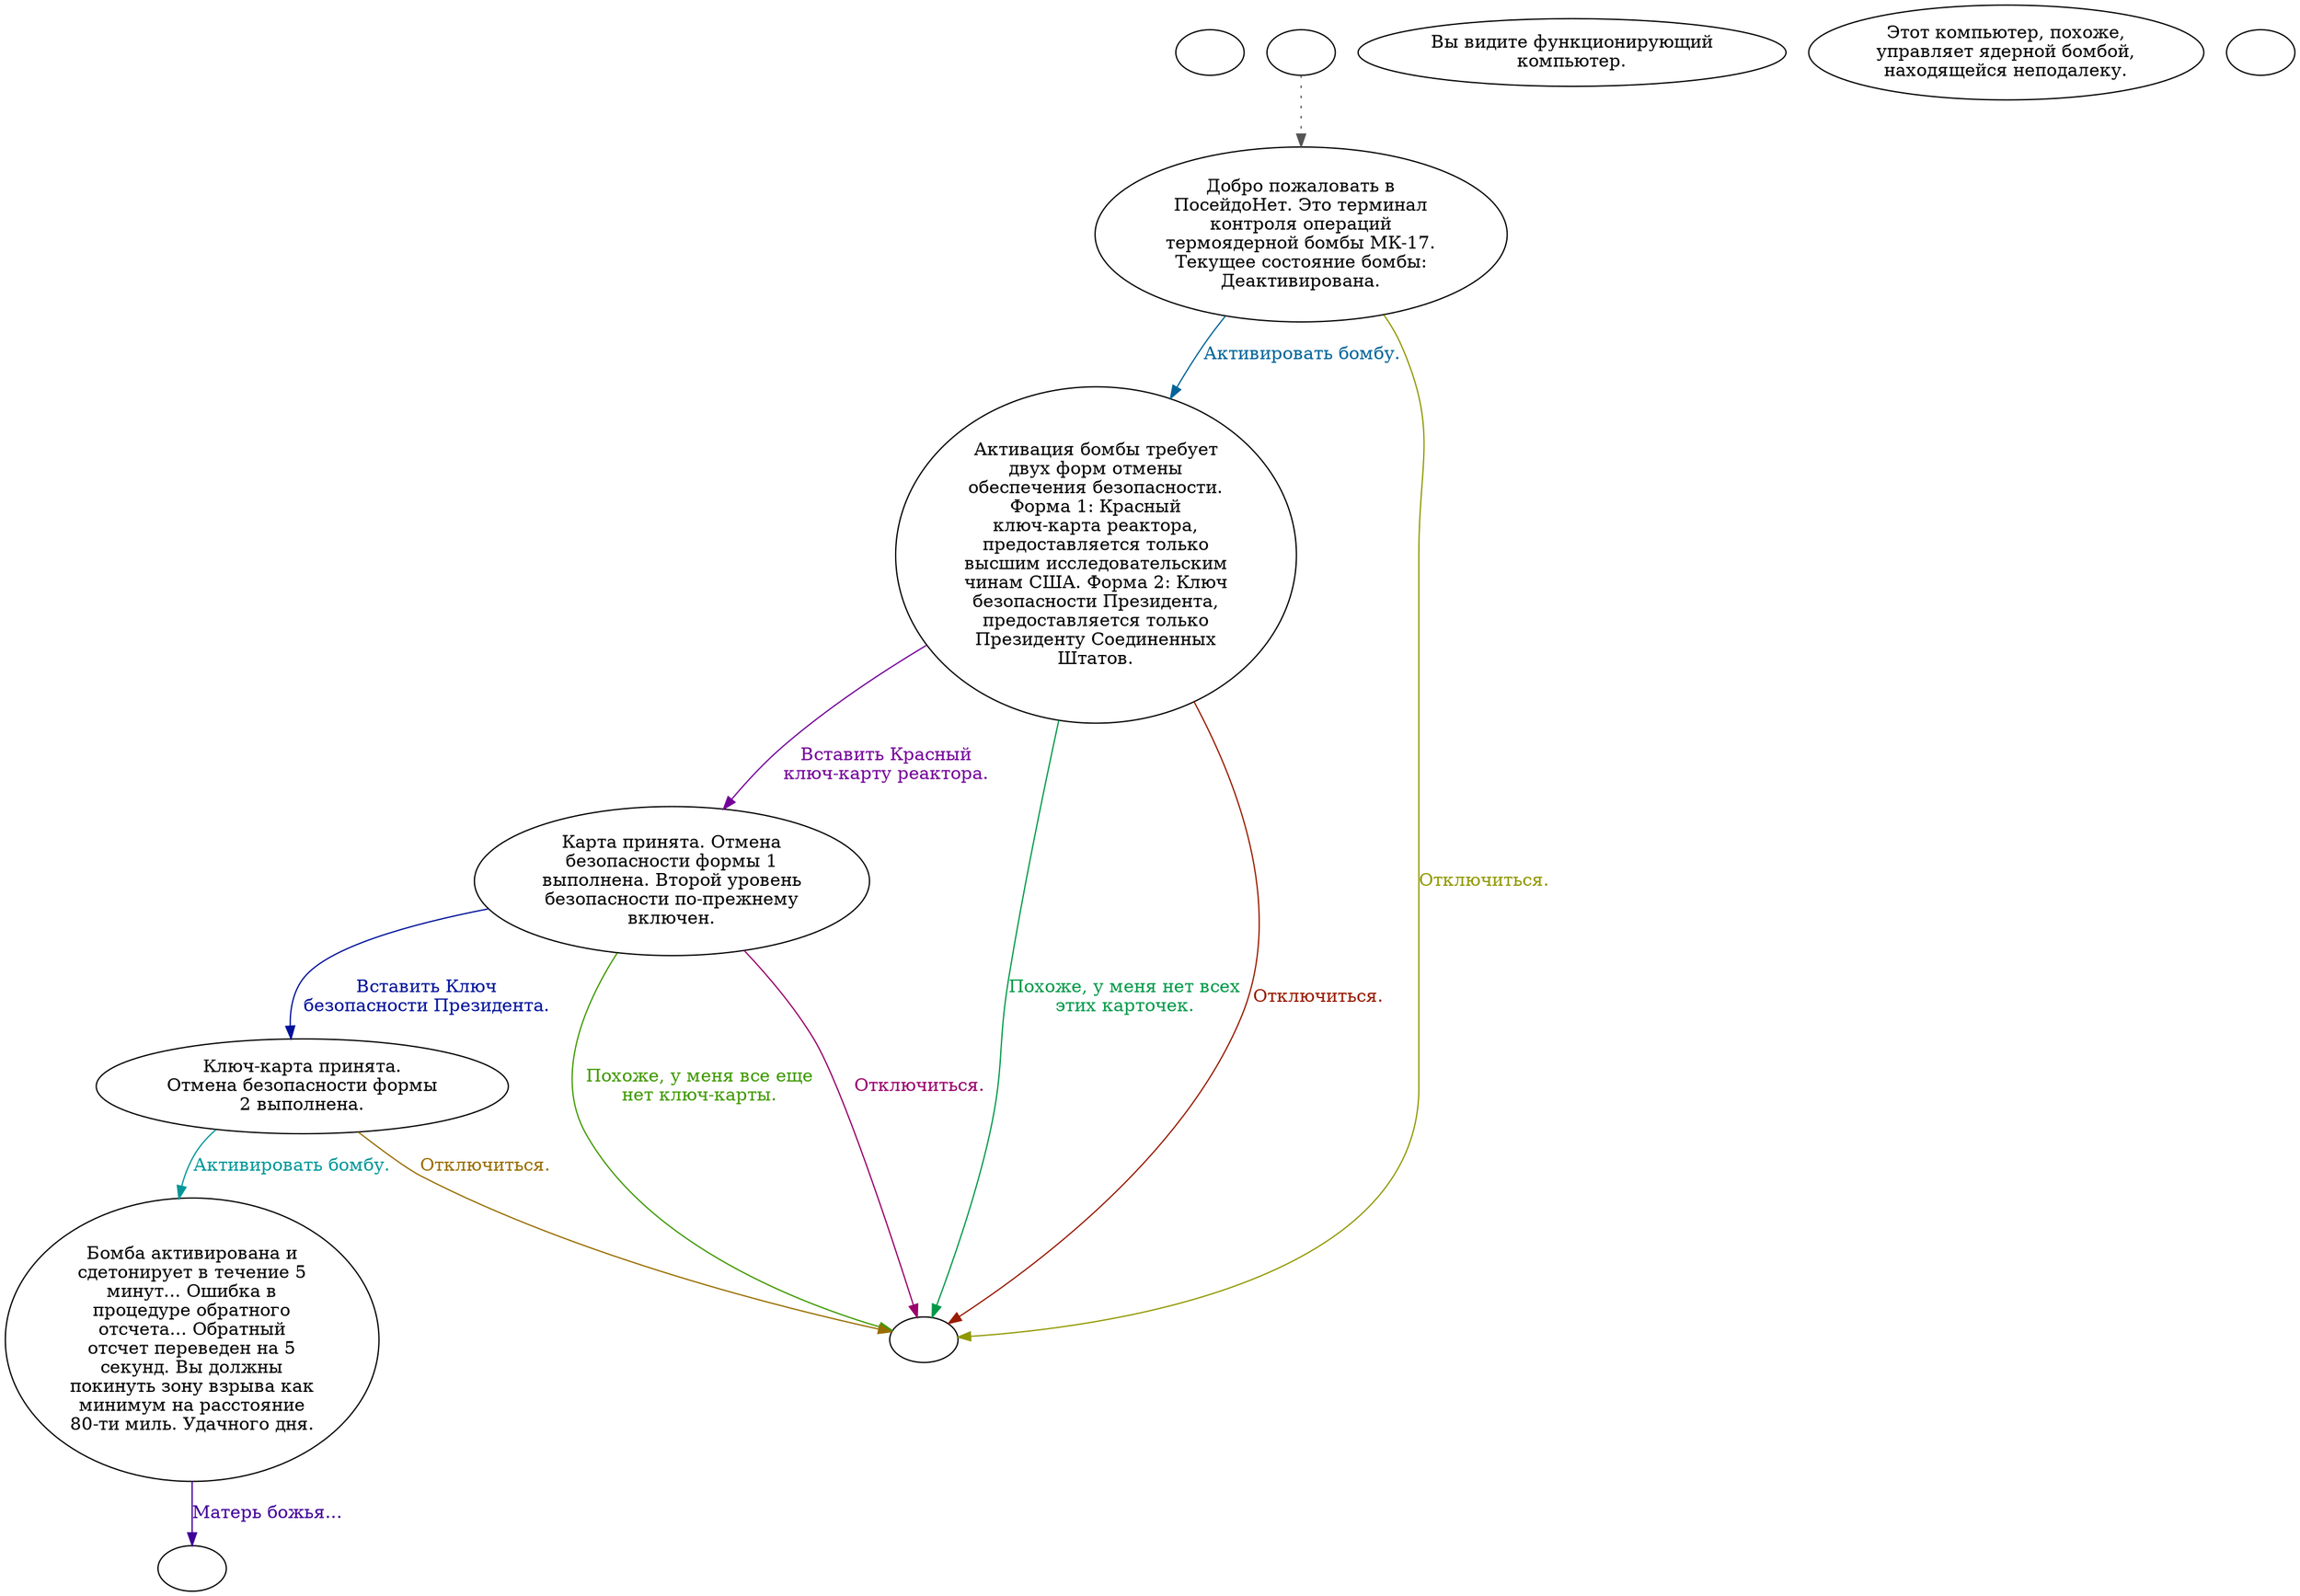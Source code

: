 digraph qinuke {
  "start" [style=filled       fillcolor="#FFFFFF"       color="#000000"]
  "start" [label=""]
  "use_p_proc" [style=filled       fillcolor="#FFFFFF"       color="#000000"]
  "use_p_proc" -> "Node000" [style=dotted color="#555555"]
  "use_p_proc" [label=""]
  "look_at_p_proc" [style=filled       fillcolor="#FFFFFF"       color="#000000"]
  "look_at_p_proc" [label="Вы видите функционирующий\nкомпьютер."]
  "description_p_proc" [style=filled       fillcolor="#FFFFFF"       color="#000000"]
  "description_p_proc" [label="Этот компьютер, похоже,\nуправляет ядерной бомбой,\nнаходящейся неподалеку."]
  "timed_event_p_proc" [style=filled       fillcolor="#FFFFFF"       color="#000000"]
  "timed_event_p_proc" [label=""]
  "Node000" [style=filled       fillcolor="#FFFFFF"       color="#000000"]
  "Node000" [label="Добро пожаловать в\nПосейдоНет. Это терминал\nконтроля операций\nтермоядерной бомбы МК-17.\nТекущее состояние бомбы:\nДеактивирована."]
  "Node000" -> "Node001" [label="Активировать бомбу." color="#006499" fontcolor="#006499"]
  "Node000" -> "Node999" [label="Отключиться." color="#919900" fontcolor="#919900"]
  "Node001" [style=filled       fillcolor="#FFFFFF"       color="#000000"]
  "Node001" [label="Активация бомбы требует\nдвух форм отмены\nобеспечения безопасности.\nФорма 1: Красный\nключ-карта реактора,\nпредоставляется только\nвысшим исследовательским\nчинам США. Форма 2: Ключ\nбезопасности Президента,\nпредоставляется только\nПрезиденту Соединенных\nШтатов."]
  "Node001" -> "Node002" [label="Вставить Красный\nключ-карту реактора." color="#740099" fontcolor="#740099"]
  "Node001" -> "Node999" [label="Похоже, у меня нет всех\nэтих карточек." color="#009948" fontcolor="#009948"]
  "Node001" -> "Node999" [label="Отключиться." color="#991B00" fontcolor="#991B00"]
  "Node002" [style=filled       fillcolor="#FFFFFF"       color="#000000"]
  "Node002" [label="Карта принята. Отмена\nбезопасности формы 1\nвыполнена. Второй уровень\nбезопасности по-прежнему\nвключен."]
  "Node002" -> "Node003" [label="Вставить Ключ\nбезопасности Президента." color="#001199" fontcolor="#001199"]
  "Node002" -> "Node999" [label="Похоже, у меня все еще\nнет ключ-карты." color="#3E9900" fontcolor="#3E9900"]
  "Node002" -> "Node999" [label="Отключиться." color="#99006B" fontcolor="#99006B"]
  "Node003" [style=filled       fillcolor="#FFFFFF"       color="#000000"]
  "Node003" [label="Ключ-карта принята.\nОтмена безопасности формы\n2 выполнена."]
  "Node003" -> "Node004" [label="Активировать бомбу." color="#009799" fontcolor="#009799"]
  "Node003" -> "Node999" [label="Отключиться." color="#996E00" fontcolor="#996E00"]
  "Node004" [style=filled       fillcolor="#FFFFFF"       color="#000000"]
  "Node004" [label="Бомба активирована и\nсдетонирует в течение 5\nминут... Ошибка в\nпроцедуре обратного\nотсчета... Обратный\nотсчет переведен на 5\nсекунд. Вы должны\nпокинуть зону взрыва как\nминимум на расстояние\n80-ти миль. Удачного дня."]
  "Node004" -> "Node990" [label="Матерь божья..." color="#410099" fontcolor="#410099"]
  "Node999" [style=filled       fillcolor="#FFFFFF"       color="#000000"]
  "Node999" [label=""]
  "Node990" [style=filled       fillcolor="#FFFFFF"       color="#000000"]
  "Node990" [label=""]
}